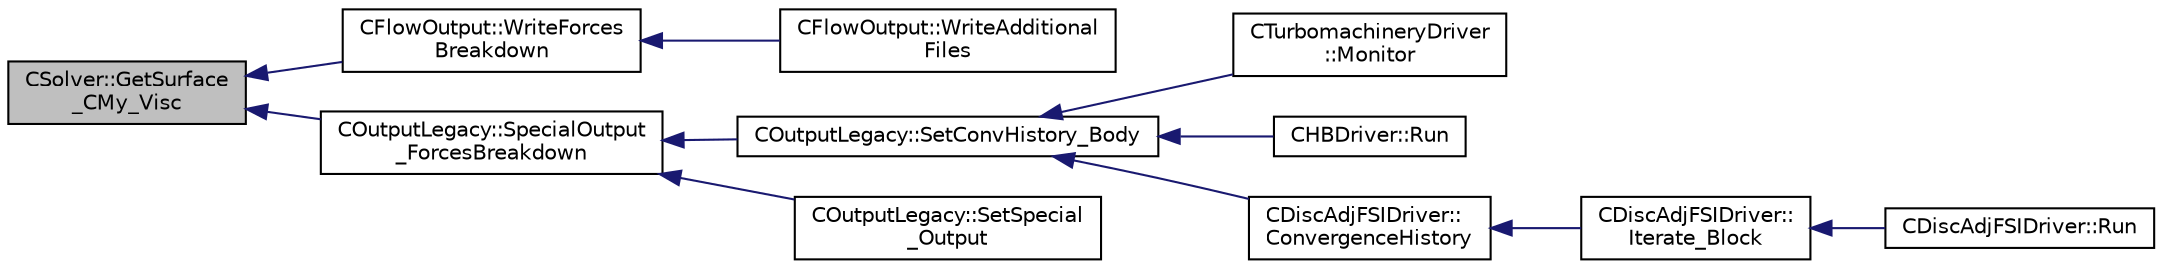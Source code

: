 digraph "CSolver::GetSurface_CMy_Visc"
{
  edge [fontname="Helvetica",fontsize="10",labelfontname="Helvetica",labelfontsize="10"];
  node [fontname="Helvetica",fontsize="10",shape=record];
  rankdir="LR";
  Node2804 [label="CSolver::GetSurface\l_CMy_Visc",height=0.2,width=0.4,color="black", fillcolor="grey75", style="filled", fontcolor="black"];
  Node2804 -> Node2805 [dir="back",color="midnightblue",fontsize="10",style="solid",fontname="Helvetica"];
  Node2805 [label="CFlowOutput::WriteForces\lBreakdown",height=0.2,width=0.4,color="black", fillcolor="white", style="filled",URL="$class_c_flow_output.html#afacedef2006aa6fcf8c9a312b5f4430c",tooltip="Write the forces breakdown file. "];
  Node2805 -> Node2806 [dir="back",color="midnightblue",fontsize="10",style="solid",fontname="Helvetica"];
  Node2806 [label="CFlowOutput::WriteAdditional\lFiles",height=0.2,width=0.4,color="black", fillcolor="white", style="filled",URL="$class_c_flow_output.html#aaac3fb7b2575967b157c306065ab1ea8",tooltip="Write any additional files defined for the current solver. "];
  Node2804 -> Node2807 [dir="back",color="midnightblue",fontsize="10",style="solid",fontname="Helvetica"];
  Node2807 [label="COutputLegacy::SpecialOutput\l_ForcesBreakdown",height=0.2,width=0.4,color="black", fillcolor="white", style="filled",URL="$class_c_output_legacy.html#ab1ca98c0c4b16e9b75f06744e10d47c8",tooltip="Write the history file and the convergence on the screen for serial computations. ..."];
  Node2807 -> Node2808 [dir="back",color="midnightblue",fontsize="10",style="solid",fontname="Helvetica"];
  Node2808 [label="COutputLegacy::SetConvHistory_Body",height=0.2,width=0.4,color="black", fillcolor="white", style="filled",URL="$class_c_output_legacy.html#a217cc0d778a3828499189a9debee47c6",tooltip="Write the history file and the convergence on the screen for serial computations. ..."];
  Node2808 -> Node2809 [dir="back",color="midnightblue",fontsize="10",style="solid",fontname="Helvetica"];
  Node2809 [label="CTurbomachineryDriver\l::Monitor",height=0.2,width=0.4,color="black", fillcolor="white", style="filled",URL="$class_c_turbomachinery_driver.html#a41d7b50bbacef68eb5436293ebb2da4f",tooltip="Monitor the computation. "];
  Node2808 -> Node2810 [dir="back",color="midnightblue",fontsize="10",style="solid",fontname="Helvetica"];
  Node2810 [label="CHBDriver::Run",height=0.2,width=0.4,color="black", fillcolor="white", style="filled",URL="$class_c_h_b_driver.html#a98c0448a8e0404845ee54e25b62eaea9",tooltip="Run a single iteration of a Harmonic Balance problem. "];
  Node2808 -> Node2811 [dir="back",color="midnightblue",fontsize="10",style="solid",fontname="Helvetica"];
  Node2811 [label="CDiscAdjFSIDriver::\lConvergenceHistory",height=0.2,width=0.4,color="black", fillcolor="white", style="filled",URL="$class_c_disc_adj_f_s_i_driver.html#a139dfa2442613879f2b15f28a09c2bd5",tooltip="Output the convergence history. "];
  Node2811 -> Node2812 [dir="back",color="midnightblue",fontsize="10",style="solid",fontname="Helvetica"];
  Node2812 [label="CDiscAdjFSIDriver::\lIterate_Block",height=0.2,width=0.4,color="black", fillcolor="white", style="filled",URL="$class_c_disc_adj_f_s_i_driver.html#a84949f139fa795b7d34d6ff77e82eb5c",tooltip="Iterate a certain block for adjoint FSI - may be the whole set of variables or independent and subite..."];
  Node2812 -> Node2813 [dir="back",color="midnightblue",fontsize="10",style="solid",fontname="Helvetica"];
  Node2813 [label="CDiscAdjFSIDriver::Run",height=0.2,width=0.4,color="black", fillcolor="white", style="filled",URL="$class_c_disc_adj_f_s_i_driver.html#a2e965d6e9c4dcfc296077cae225cab21",tooltip="Run a Discrete Adjoint iteration for the FSI problem. "];
  Node2807 -> Node2814 [dir="back",color="midnightblue",fontsize="10",style="solid",fontname="Helvetica"];
  Node2814 [label="COutputLegacy::SetSpecial\l_Output",height=0.2,width=0.4,color="black", fillcolor="white", style="filled",URL="$class_c_output_legacy.html#ab087aa06a268f2a2b96ead0cd32c0c41",tooltip="Writes the special output files. "];
}

